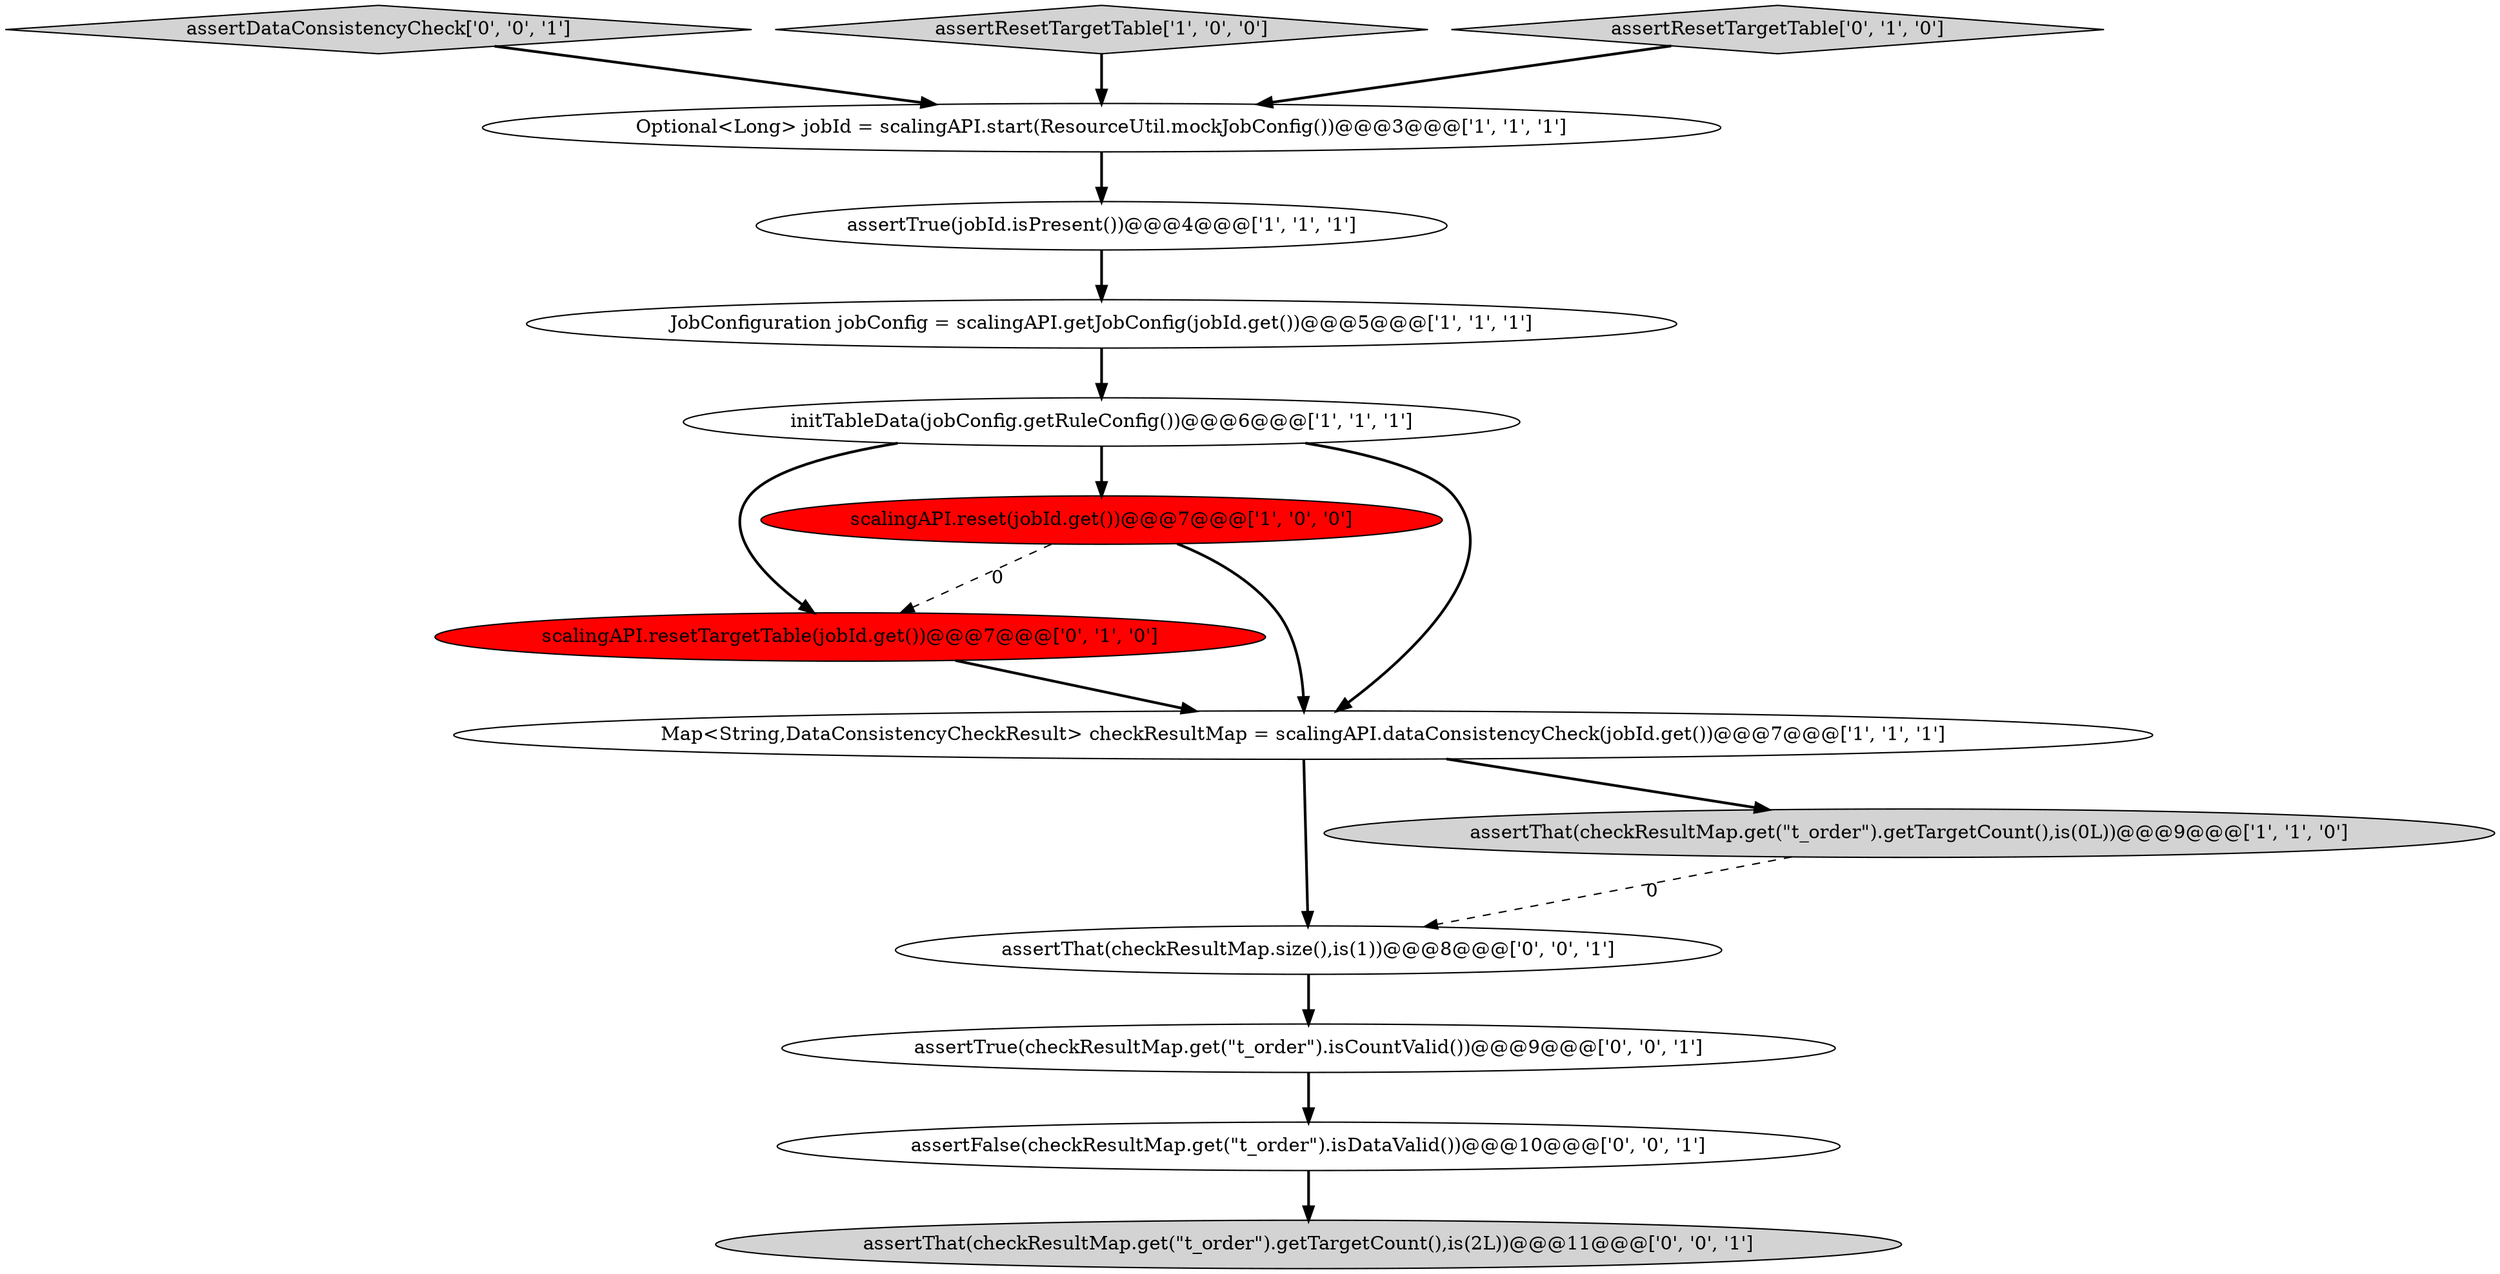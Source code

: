 digraph {
9 [style = filled, label = "scalingAPI.resetTargetTable(jobId.get())@@@7@@@['0', '1', '0']", fillcolor = red, shape = ellipse image = "AAA1AAABBB2BBB"];
6 [style = filled, label = "scalingAPI.reset(jobId.get())@@@7@@@['1', '0', '0']", fillcolor = red, shape = ellipse image = "AAA1AAABBB1BBB"];
13 [style = filled, label = "assertThat(checkResultMap.size(),is(1))@@@8@@@['0', '0', '1']", fillcolor = white, shape = ellipse image = "AAA0AAABBB3BBB"];
4 [style = filled, label = "Map<String,DataConsistencyCheckResult> checkResultMap = scalingAPI.dataConsistencyCheck(jobId.get())@@@7@@@['1', '1', '1']", fillcolor = white, shape = ellipse image = "AAA0AAABBB1BBB"];
10 [style = filled, label = "assertTrue(checkResultMap.get(\"t_order\").isCountValid())@@@9@@@['0', '0', '1']", fillcolor = white, shape = ellipse image = "AAA0AAABBB3BBB"];
11 [style = filled, label = "assertFalse(checkResultMap.get(\"t_order\").isDataValid())@@@10@@@['0', '0', '1']", fillcolor = white, shape = ellipse image = "AAA0AAABBB3BBB"];
12 [style = filled, label = "assertDataConsistencyCheck['0', '0', '1']", fillcolor = lightgray, shape = diamond image = "AAA0AAABBB3BBB"];
7 [style = filled, label = "initTableData(jobConfig.getRuleConfig())@@@6@@@['1', '1', '1']", fillcolor = white, shape = ellipse image = "AAA0AAABBB1BBB"];
5 [style = filled, label = "assertThat(checkResultMap.get(\"t_order\").getTargetCount(),is(0L))@@@9@@@['1', '1', '0']", fillcolor = lightgray, shape = ellipse image = "AAA0AAABBB1BBB"];
3 [style = filled, label = "assertResetTargetTable['1', '0', '0']", fillcolor = lightgray, shape = diamond image = "AAA0AAABBB1BBB"];
0 [style = filled, label = "JobConfiguration jobConfig = scalingAPI.getJobConfig(jobId.get())@@@5@@@['1', '1', '1']", fillcolor = white, shape = ellipse image = "AAA0AAABBB1BBB"];
1 [style = filled, label = "Optional<Long> jobId = scalingAPI.start(ResourceUtil.mockJobConfig())@@@3@@@['1', '1', '1']", fillcolor = white, shape = ellipse image = "AAA0AAABBB1BBB"];
8 [style = filled, label = "assertResetTargetTable['0', '1', '0']", fillcolor = lightgray, shape = diamond image = "AAA0AAABBB2BBB"];
14 [style = filled, label = "assertThat(checkResultMap.get(\"t_order\").getTargetCount(),is(2L))@@@11@@@['0', '0', '1']", fillcolor = lightgray, shape = ellipse image = "AAA0AAABBB3BBB"];
2 [style = filled, label = "assertTrue(jobId.isPresent())@@@4@@@['1', '1', '1']", fillcolor = white, shape = ellipse image = "AAA0AAABBB1BBB"];
5->13 [style = dashed, label="0"];
7->9 [style = bold, label=""];
8->1 [style = bold, label=""];
13->10 [style = bold, label=""];
6->4 [style = bold, label=""];
1->2 [style = bold, label=""];
2->0 [style = bold, label=""];
7->4 [style = bold, label=""];
6->9 [style = dashed, label="0"];
3->1 [style = bold, label=""];
9->4 [style = bold, label=""];
11->14 [style = bold, label=""];
12->1 [style = bold, label=""];
4->5 [style = bold, label=""];
7->6 [style = bold, label=""];
4->13 [style = bold, label=""];
0->7 [style = bold, label=""];
10->11 [style = bold, label=""];
}
